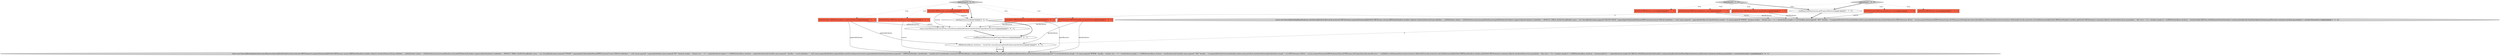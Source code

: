 digraph {
3 [style = filled, label = "readRequiredMeta(session.getProgressMonitor())@@@3@@@['1', '1', '0']", fillcolor = white, shape = ellipse image = "AAA0AAABBB1BBB"];
10 [style = filled, label = "@NotNull final DBSAttributeBase(( keyAttributes@@@2@@@['0', '0', '1']", fillcolor = tomato, shape = box image = "AAA0AAABBB3BBB"];
8 [style = filled, label = "@NotNull DBCSession session@@@2@@@['0', '1', '0']", fillcolor = tomato, shape = box image = "AAA0AAABBB2BBB"];
17 [style = filled, label = "readRequiredMeta(session.getProgressMonitor())@@@6@@@['0', '0', '1']", fillcolor = white, shape = ellipse image = "AAA0AAABBB3BBB"];
15 [style = filled, label = "@NotNull final DBSAttributeBase(( updateAttributes@@@2@@@['0', '0', '1']", fillcolor = tomato, shape = box image = "AAA0AAABBB3BBB"];
11 [style = filled, label = "return new ExecuteBatchImpl(attributes,keysReceiver,false){@NotNull @Override protected DBCStatement prepareStatement(@NotNull DBCSession session,DBDValueHandler(( handlers,Object(( attributeValues){String tableAlias = nullSQLDialect dialect = ((SQLDataSource)session.getDataSource()).getSQLDialect()if (dialect.supportsAliasInUpdate()) {tableAlias = DEFAULT_TABLE_ALIAS}StringBuilder query = new StringBuilder()query.append(\"UPDATE \").append(getFullyQualifiedName(DBPEvaluationContext.DML))if (tableAlias != null) {query.append(' ').append(tableAlias)}query.append(\"SET \")boolean hasKey = falsefor (int i = 0 i < updateAttributes.length i++){DBSAttributeBase attribute = updateAttributes(i(if (hasKey) query.append(\",\")hasKey = trueif (tableAlias != null) {query.append(tableAlias).append(dialect.getStructSeparator())}query.append(getAttributeName(attribute)).append(\"=\")DBDValueHandler valueHandler = handlers(i(if (valueHandler instanceof DBDValueBinder) {query.append(((DBDValueBinder)valueHandler).makeQueryBind(attribute,attributeValues(i())}{query.append(\"?\")}}if (keyAttributes.length > 0) {query.append(\"WHERE \")hasKey = falsefor (int i = 0 i < keyAttributes.length i++){DBSAttributeBase attribute = keyAttributes(i(if (hasKey) query.append(\" AND \")hasKey = trueappendAttributeCriteria(tableAlias,dialect,query,attribute,attributeValues(updateAttributes.length + i()}}DBCStatement dbStat = session.prepareStatement(DBCStatementType.QUERY,query.toString(),false,false,keysReceiver != null)dbStat.setStatementSource(source)return dbStat}@Override protected void bindStatement(@NotNull DBDValueHandler(( handlers,@NotNull DBCStatement statement,Object(( attributeValues){int paramIndex = 0for (int k = 0 k < handlers.length k++){DBSAttributeBase attribute = attributes(k(if (k >= updateAttributes.length && DBUtils.isNullValue(attributeValues(k()) {continue}handlers(k(.bindValueObject(statement.getSession(),statement,attribute,paramIndex++,attributeValues(k()}}}@@@8@@@['0', '0', '1']", fillcolor = lightgray, shape = ellipse image = "AAA0AAABBB3BBB"];
4 [style = filled, label = "deleteData['1', '0', '0']", fillcolor = lightgray, shape = diamond image = "AAA0AAABBB1BBB"];
2 [style = filled, label = "@NotNull final DBCExecutionSource source@@@2@@@['1', '0', '0']", fillcolor = tomato, shape = box image = "AAA0AAABBB1BBB"];
6 [style = filled, label = "@NotNull final DBSAttributeBase(( keyAttributes@@@2@@@['0', '1', '0']", fillcolor = tomato, shape = box image = "AAA0AAABBB2BBB"];
7 [style = filled, label = "deleteData['0', '1', '0']", fillcolor = lightgray, shape = diamond image = "AAA0AAABBB2BBB"];
13 [style = filled, label = "@NotNull final DBCExecutionSource source@@@2@@@['0', '0', '1']", fillcolor = tomato, shape = box image = "AAA0AAABBB3BBB"];
1 [style = filled, label = "return new ExecuteBatchImpl(keyAttributes,null,false){@NotNull @Override protected DBCStatement prepareStatement(@NotNull DBCSession session,DBDValueHandler(( handlers,Object(( attributeValues){String tableAlias = nullSQLDialect dialect = ((SQLDataSource)session.getDataSource()).getSQLDialect()if (dialect.supportsAliasInUpdate()) {tableAlias = DEFAULT_TABLE_ALIAS}StringBuilder query = new StringBuilder()query.append(\"DELETE FROM \").append(getFullyQualifiedName(DBPEvaluationContext.DML))if (tableAlias != null) {query.append(' ').append(tableAlias)}if (keyAttributes.length > 0) {query.append(\"WHERE \")boolean hasKey = falsefor (int i = 0 i < keyAttributes.length i++){if (hasKey) query.append(\" AND \")hasKey = trueappendAttributeCriteria(tableAlias,dialect,query,keyAttributes(i(,attributeValues(i()}}DBCStatement dbStat = session.prepareStatement(DBCStatementType.QUERY,query.toString(),false,false,false)dbStat.setStatementSource(source)return dbStat}@Override protected void bindStatement(@NotNull DBDValueHandler(( handlers,@NotNull DBCStatement statement,Object(( attributeValues){int paramIndex = 0for (int k = 0 k < handlers.length k++){DBSAttributeBase attribute = attributes(k(if (DBUtils.isNullValue(attributeValues(k()) {continue}handlers(k(.bindValueObject(statement.getSession(),statement,attribute,paramIndex++,attributeValues(k()}}}@@@4@@@['1', '1', '0']", fillcolor = lightgray, shape = ellipse image = "AAA0AAABBB1BBB"];
14 [style = filled, label = "@NotNull DBCSession session@@@2@@@['0', '0', '1']", fillcolor = tomato, shape = box image = "AAA0AAABBB3BBB"];
5 [style = filled, label = "@NotNull final DBCExecutionSource source@@@2@@@['1', '1', '0']", fillcolor = tomato, shape = box image = "AAA0AAABBB1BBB"];
9 [style = filled, label = "useUpsert(session)@@@3@@@['0', '0', '1']", fillcolor = white, shape = diamond image = "AAA0AAABBB3BBB"];
16 [style = filled, label = "@Nullable DBDDataReceiver keysReceiver@@@2@@@['0', '0', '1']", fillcolor = tomato, shape = box image = "AAA0AAABBB3BBB"];
18 [style = filled, label = "return insertData(session,ArrayUtils.concatArrays(updateAttributes,keyAttributes),keysReceiver,source)@@@4@@@['0', '0', '1']", fillcolor = white, shape = ellipse image = "AAA0AAABBB3BBB"];
19 [style = filled, label = "updateData['0', '0', '1']", fillcolor = lightgray, shape = diamond image = "AAA0AAABBB3BBB"];
0 [style = filled, label = "@NotNull DBCSession session@@@2@@@['1', '0', '0']", fillcolor = tomato, shape = box image = "AAA0AAABBB1BBB"];
12 [style = filled, label = "DBSAttributeBase(( attributes = ArrayUtils.concatArrays(updateAttributes,keyAttributes)@@@7@@@['0', '0', '1']", fillcolor = white, shape = ellipse image = "AAA0AAABBB3BBB"];
9->18 [style = bold, label=""];
15->18 [style = solid, label="updateAttributes"];
5->16 [style = dashed, label="0"];
19->9 [style = bold, label=""];
19->13 [style = dotted, label="true"];
5->1 [style = solid, label="keyAttributes"];
14->18 [style = solid, label="session"];
13->11 [style = solid, label="source"];
7->8 [style = dotted, label="true"];
5->1 [style = solid, label="source"];
17->12 [style = bold, label=""];
19->14 [style = dotted, label="true"];
19->10 [style = dotted, label="true"];
15->11 [style = solid, label="updateAttributes"];
4->0 [style = dotted, label="true"];
3->1 [style = bold, label=""];
7->5 [style = dotted, label="true"];
7->3 [style = bold, label=""];
9->18 [style = dotted, label="true"];
12->11 [style = solid, label="attributes"];
19->16 [style = dotted, label="true"];
6->1 [style = solid, label="keyAttributes"];
15->12 [style = solid, label="updateAttributes"];
9->17 [style = bold, label=""];
13->18 [style = solid, label="source"];
10->18 [style = solid, label="keyAttributes"];
19->15 [style = dotted, label="true"];
10->11 [style = solid, label="keyAttributes"];
1->12 [style = dashed, label="0"];
14->9 [style = solid, label="session"];
16->18 [style = solid, label="keysReceiver"];
16->11 [style = solid, label="keysReceiver"];
18->17 [style = bold, label=""];
12->11 [style = bold, label=""];
4->5 [style = dotted, label="true"];
10->12 [style = solid, label="keyAttributes"];
2->1 [style = solid, label="source"];
4->3 [style = bold, label=""];
4->2 [style = dotted, label="true"];
7->6 [style = dotted, label="true"];
}

